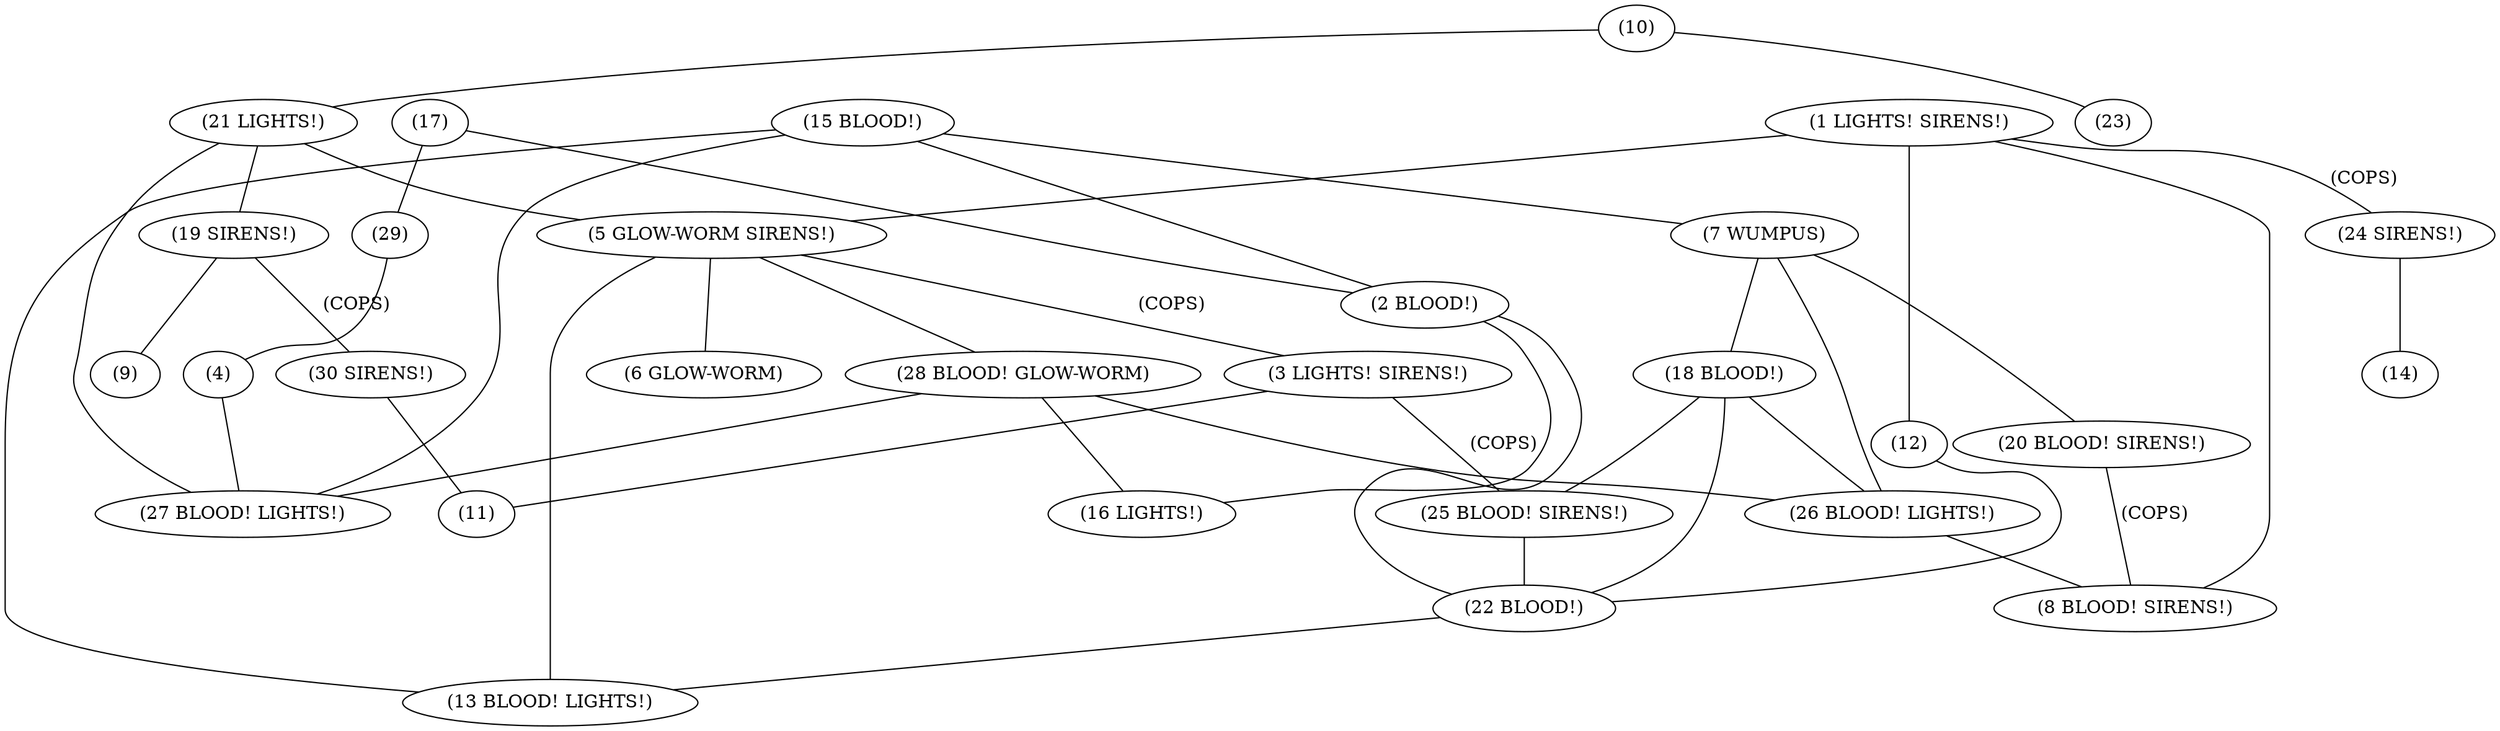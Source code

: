 graph{
1[label="(1 LIGHTS! SIRENS!)"];
2[label="(2 BLOOD!)"];
3[label="(3 LIGHTS! SIRENS!)"];
4[label="(4)"];
5[label="(5 GLOW-WORM SIRENS!)"];
6[label="(6 GLOW-WORM)"];
7[label="(7 WUMPUS)"];
8[label="(8 BLOOD! SIRENS!)"];
9[label="(9)"];
10[label="(10)"];
11[label="(11)"];
12[label="(12)"];
13[label="(13 BLOOD! LIGHTS!)"];
14[label="(14)"];
15[label="(15 BLOOD!)"];
16[label="(16 LIGHTS!)"];
17[label="(17)"];
18[label="(18 BLOOD!)"];
19[label="(19 SIRENS!)"];
20[label="(20 BLOOD! SIRENS!)"];
21[label="(21 LIGHTS!)"];
22[label="(22 BLOOD!)"];
23[label="(23)"];
24[label="(24 SIRENS!)"];
25[label="(25 BLOOD! SIRENS!)"];
26[label="(26 BLOOD! LIGHTS!)"];
27[label="(27 BLOOD! LIGHTS!)"];
28[label="(28 BLOOD! GLOW-WORM)"];
29[label="(29)"];
30[label="(30 SIRENS!)"];
30--11[label=""];
4--27[label=""];
29--4[label=""];
20--8[label="(COPS)"];
24--14[label=""];
26--8[label=""];
22--13[label=""];
25--22[label=""];
2--22[label=""];
2--16[label=""];
17--29[label=""];
17--2[label=""];
3--11[label=""];
3--25[label="(COPS)"];
28--26[label=""];
28--27[label=""];
28--16[label=""];
12--22[label=""];
18--25[label=""];
18--22[label=""];
18--26[label=""];
5--13[label=""];
5--6[label=""];
5--3[label="(COPS)"];
5--28[label=""];
1--8[label=""];
1--24[label="(COPS)"];
1--12[label=""];
1--5[label=""];
19--30[label="(COPS)"];
19--9[label=""];
21--19[label=""];
21--27[label=""];
21--5[label=""];
10--23[label=""];
10--21[label=""];
7--20[label=""];
7--26[label=""];
7--18[label=""];
15--2[label=""];
15--27[label=""];
15--13[label=""];
15--7[label=""];}